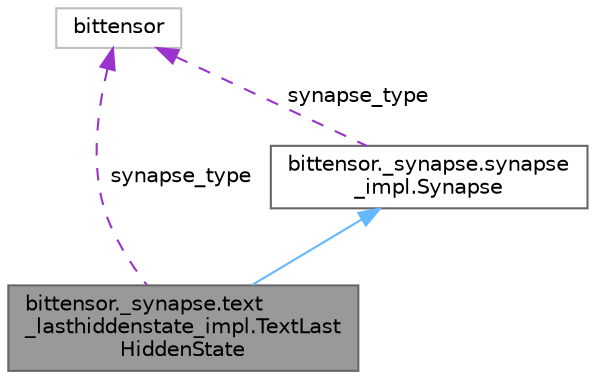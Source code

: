 digraph "bittensor._synapse.text_lasthiddenstate_impl.TextLastHiddenState"
{
 // LATEX_PDF_SIZE
  bgcolor="transparent";
  edge [fontname=Helvetica,fontsize=10,labelfontname=Helvetica,labelfontsize=10];
  node [fontname=Helvetica,fontsize=10,shape=box,height=0.2,width=0.4];
  Node1 [label="bittensor._synapse.text\l_lasthiddenstate_impl.TextLast\lHiddenState",height=0.2,width=0.4,color="gray40", fillcolor="grey60", style="filled", fontcolor="black",tooltip=" "];
  Node2 -> Node1 [dir="back",color="steelblue1",style="solid"];
  Node2 [label="bittensor._synapse.synapse\l_impl.Synapse",height=0.2,width=0.4,color="gray40", fillcolor="white", style="filled",URL="$classbittensor_1_1__synapse_1_1synapse__impl_1_1_synapse.html",tooltip=" "];
  Node3 -> Node2 [dir="back",color="darkorchid3",style="dashed",label=" synapse_type" ];
  Node3 [label="bittensor",height=0.2,width=0.4,color="grey75", fillcolor="white", style="filled",tooltip=" "];
  Node3 -> Node1 [dir="back",color="darkorchid3",style="dashed",label=" synapse_type" ];
}
